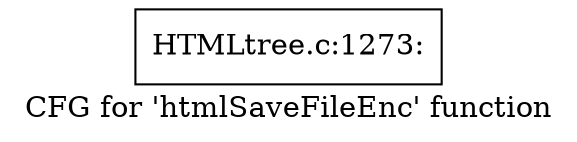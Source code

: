 digraph "CFG for 'htmlSaveFileEnc' function" {
	label="CFG for 'htmlSaveFileEnc' function";

	Node0x43b7430 [shape=record,label="{HTMLtree.c:1273:}"];
}
